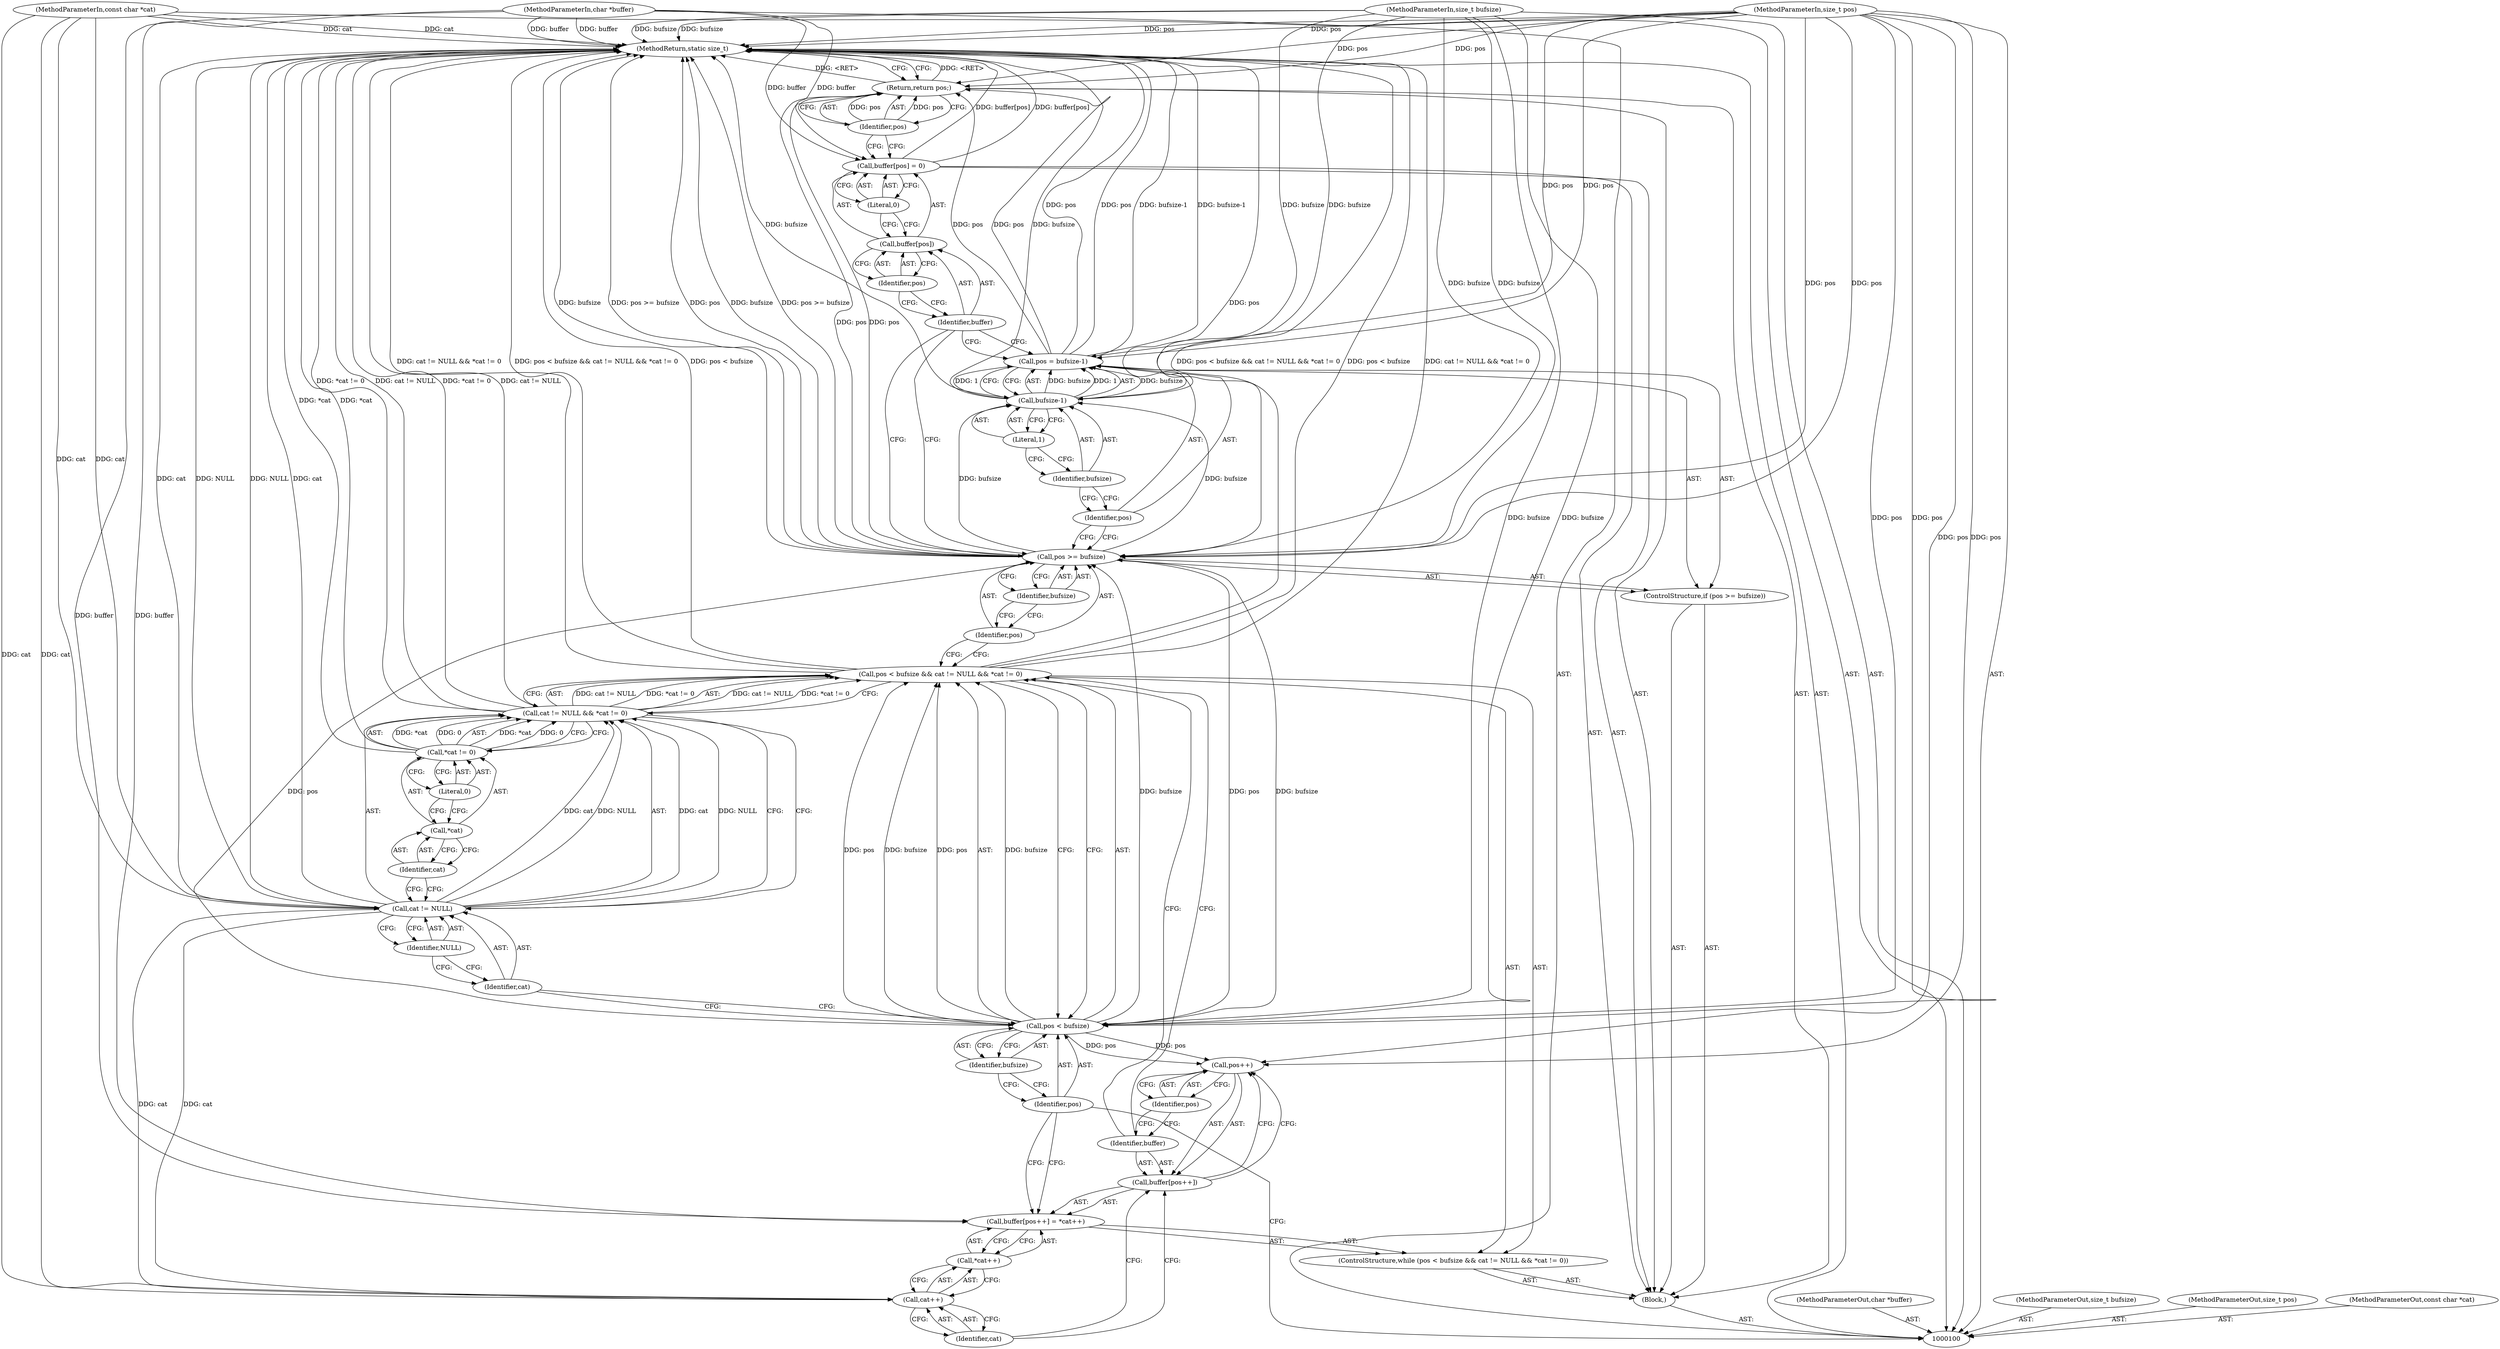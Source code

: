 digraph "0_Android_9d4853418ab2f754c2b63e091c29c5529b8b86ca_123" {
"1000143" [label="(MethodReturn,static size_t)"];
"1000101" [label="(MethodParameterIn,char *buffer)"];
"1000195" [label="(MethodParameterOut,char *buffer)"];
"1000102" [label="(MethodParameterIn,size_t bufsize)"];
"1000196" [label="(MethodParameterOut,size_t bufsize)"];
"1000103" [label="(MethodParameterIn,size_t pos)"];
"1000197" [label="(MethodParameterOut,size_t pos)"];
"1000139" [label="(Identifier,pos)"];
"1000140" [label="(Literal,0)"];
"1000136" [label="(Call,buffer[pos] = 0)"];
"1000137" [label="(Call,buffer[pos])"];
"1000138" [label="(Identifier,buffer)"];
"1000141" [label="(Return,return pos;)"];
"1000142" [label="(Identifier,pos)"];
"1000104" [label="(MethodParameterIn,const char *cat)"];
"1000198" [label="(MethodParameterOut,const char *cat)"];
"1000105" [label="(Block,)"];
"1000107" [label="(Call,pos < bufsize && cat != NULL && *cat != 0)"];
"1000108" [label="(Call,pos < bufsize)"];
"1000109" [label="(Identifier,pos)"];
"1000110" [label="(Identifier,bufsize)"];
"1000111" [label="(Call,cat != NULL && *cat != 0)"];
"1000112" [label="(Call,cat != NULL)"];
"1000113" [label="(Identifier,cat)"];
"1000114" [label="(Identifier,NULL)"];
"1000106" [label="(ControlStructure,while (pos < bufsize && cat != NULL && *cat != 0))"];
"1000115" [label="(Call,*cat != 0)"];
"1000116" [label="(Call,*cat)"];
"1000117" [label="(Identifier,cat)"];
"1000118" [label="(Literal,0)"];
"1000122" [label="(Call,pos++)"];
"1000123" [label="(Identifier,pos)"];
"1000124" [label="(Call,*cat++)"];
"1000125" [label="(Call,cat++)"];
"1000126" [label="(Identifier,cat)"];
"1000119" [label="(Call,buffer[pos++] = *cat++)"];
"1000120" [label="(Call,buffer[pos++])"];
"1000121" [label="(Identifier,buffer)"];
"1000127" [label="(ControlStructure,if (pos >= bufsize))"];
"1000130" [label="(Identifier,bufsize)"];
"1000128" [label="(Call,pos >= bufsize)"];
"1000129" [label="(Identifier,pos)"];
"1000133" [label="(Call,bufsize-1)"];
"1000134" [label="(Identifier,bufsize)"];
"1000135" [label="(Literal,1)"];
"1000131" [label="(Call,pos = bufsize-1)"];
"1000132" [label="(Identifier,pos)"];
"1000143" -> "1000100"  [label="AST: "];
"1000143" -> "1000141"  [label="CFG: "];
"1000128" -> "1000143"  [label="DDG: bufsize"];
"1000128" -> "1000143"  [label="DDG: pos >= bufsize"];
"1000128" -> "1000143"  [label="DDG: pos"];
"1000107" -> "1000143"  [label="DDG: pos < bufsize"];
"1000107" -> "1000143"  [label="DDG: pos < bufsize && cat != NULL && *cat != 0"];
"1000107" -> "1000143"  [label="DDG: cat != NULL && *cat != 0"];
"1000104" -> "1000143"  [label="DDG: cat"];
"1000112" -> "1000143"  [label="DDG: NULL"];
"1000112" -> "1000143"  [label="DDG: cat"];
"1000131" -> "1000143"  [label="DDG: pos"];
"1000131" -> "1000143"  [label="DDG: bufsize-1"];
"1000111" -> "1000143"  [label="DDG: *cat != 0"];
"1000111" -> "1000143"  [label="DDG: cat != NULL"];
"1000136" -> "1000143"  [label="DDG: buffer[pos]"];
"1000103" -> "1000143"  [label="DDG: pos"];
"1000133" -> "1000143"  [label="DDG: bufsize"];
"1000102" -> "1000143"  [label="DDG: bufsize"];
"1000101" -> "1000143"  [label="DDG: buffer"];
"1000115" -> "1000143"  [label="DDG: *cat"];
"1000141" -> "1000143"  [label="DDG: <RET>"];
"1000101" -> "1000100"  [label="AST: "];
"1000101" -> "1000143"  [label="DDG: buffer"];
"1000101" -> "1000119"  [label="DDG: buffer"];
"1000101" -> "1000136"  [label="DDG: buffer"];
"1000195" -> "1000100"  [label="AST: "];
"1000102" -> "1000100"  [label="AST: "];
"1000102" -> "1000143"  [label="DDG: bufsize"];
"1000102" -> "1000108"  [label="DDG: bufsize"];
"1000102" -> "1000128"  [label="DDG: bufsize"];
"1000102" -> "1000133"  [label="DDG: bufsize"];
"1000196" -> "1000100"  [label="AST: "];
"1000103" -> "1000100"  [label="AST: "];
"1000103" -> "1000143"  [label="DDG: pos"];
"1000103" -> "1000108"  [label="DDG: pos"];
"1000103" -> "1000122"  [label="DDG: pos"];
"1000103" -> "1000128"  [label="DDG: pos"];
"1000103" -> "1000131"  [label="DDG: pos"];
"1000103" -> "1000141"  [label="DDG: pos"];
"1000197" -> "1000100"  [label="AST: "];
"1000139" -> "1000137"  [label="AST: "];
"1000139" -> "1000138"  [label="CFG: "];
"1000137" -> "1000139"  [label="CFG: "];
"1000140" -> "1000136"  [label="AST: "];
"1000140" -> "1000137"  [label="CFG: "];
"1000136" -> "1000140"  [label="CFG: "];
"1000136" -> "1000105"  [label="AST: "];
"1000136" -> "1000140"  [label="CFG: "];
"1000137" -> "1000136"  [label="AST: "];
"1000140" -> "1000136"  [label="AST: "];
"1000142" -> "1000136"  [label="CFG: "];
"1000136" -> "1000143"  [label="DDG: buffer[pos]"];
"1000101" -> "1000136"  [label="DDG: buffer"];
"1000137" -> "1000136"  [label="AST: "];
"1000137" -> "1000139"  [label="CFG: "];
"1000138" -> "1000137"  [label="AST: "];
"1000139" -> "1000137"  [label="AST: "];
"1000140" -> "1000137"  [label="CFG: "];
"1000138" -> "1000137"  [label="AST: "];
"1000138" -> "1000131"  [label="CFG: "];
"1000138" -> "1000128"  [label="CFG: "];
"1000139" -> "1000138"  [label="CFG: "];
"1000141" -> "1000105"  [label="AST: "];
"1000141" -> "1000142"  [label="CFG: "];
"1000142" -> "1000141"  [label="AST: "];
"1000143" -> "1000141"  [label="CFG: "];
"1000141" -> "1000143"  [label="DDG: <RET>"];
"1000142" -> "1000141"  [label="DDG: pos"];
"1000131" -> "1000141"  [label="DDG: pos"];
"1000128" -> "1000141"  [label="DDG: pos"];
"1000103" -> "1000141"  [label="DDG: pos"];
"1000142" -> "1000141"  [label="AST: "];
"1000142" -> "1000136"  [label="CFG: "];
"1000141" -> "1000142"  [label="CFG: "];
"1000142" -> "1000141"  [label="DDG: pos"];
"1000104" -> "1000100"  [label="AST: "];
"1000104" -> "1000143"  [label="DDG: cat"];
"1000104" -> "1000112"  [label="DDG: cat"];
"1000104" -> "1000125"  [label="DDG: cat"];
"1000198" -> "1000100"  [label="AST: "];
"1000105" -> "1000100"  [label="AST: "];
"1000106" -> "1000105"  [label="AST: "];
"1000127" -> "1000105"  [label="AST: "];
"1000136" -> "1000105"  [label="AST: "];
"1000141" -> "1000105"  [label="AST: "];
"1000107" -> "1000106"  [label="AST: "];
"1000107" -> "1000108"  [label="CFG: "];
"1000107" -> "1000111"  [label="CFG: "];
"1000108" -> "1000107"  [label="AST: "];
"1000111" -> "1000107"  [label="AST: "];
"1000121" -> "1000107"  [label="CFG: "];
"1000129" -> "1000107"  [label="CFG: "];
"1000107" -> "1000143"  [label="DDG: pos < bufsize"];
"1000107" -> "1000143"  [label="DDG: pos < bufsize && cat != NULL && *cat != 0"];
"1000107" -> "1000143"  [label="DDG: cat != NULL && *cat != 0"];
"1000108" -> "1000107"  [label="DDG: pos"];
"1000108" -> "1000107"  [label="DDG: bufsize"];
"1000111" -> "1000107"  [label="DDG: cat != NULL"];
"1000111" -> "1000107"  [label="DDG: *cat != 0"];
"1000108" -> "1000107"  [label="AST: "];
"1000108" -> "1000110"  [label="CFG: "];
"1000109" -> "1000108"  [label="AST: "];
"1000110" -> "1000108"  [label="AST: "];
"1000113" -> "1000108"  [label="CFG: "];
"1000107" -> "1000108"  [label="CFG: "];
"1000108" -> "1000107"  [label="DDG: pos"];
"1000108" -> "1000107"  [label="DDG: bufsize"];
"1000103" -> "1000108"  [label="DDG: pos"];
"1000102" -> "1000108"  [label="DDG: bufsize"];
"1000108" -> "1000122"  [label="DDG: pos"];
"1000108" -> "1000128"  [label="DDG: pos"];
"1000108" -> "1000128"  [label="DDG: bufsize"];
"1000109" -> "1000108"  [label="AST: "];
"1000109" -> "1000119"  [label="CFG: "];
"1000109" -> "1000100"  [label="CFG: "];
"1000110" -> "1000109"  [label="CFG: "];
"1000110" -> "1000108"  [label="AST: "];
"1000110" -> "1000109"  [label="CFG: "];
"1000108" -> "1000110"  [label="CFG: "];
"1000111" -> "1000107"  [label="AST: "];
"1000111" -> "1000112"  [label="CFG: "];
"1000111" -> "1000115"  [label="CFG: "];
"1000112" -> "1000111"  [label="AST: "];
"1000115" -> "1000111"  [label="AST: "];
"1000107" -> "1000111"  [label="CFG: "];
"1000111" -> "1000143"  [label="DDG: *cat != 0"];
"1000111" -> "1000143"  [label="DDG: cat != NULL"];
"1000111" -> "1000107"  [label="DDG: cat != NULL"];
"1000111" -> "1000107"  [label="DDG: *cat != 0"];
"1000112" -> "1000111"  [label="DDG: cat"];
"1000112" -> "1000111"  [label="DDG: NULL"];
"1000115" -> "1000111"  [label="DDG: *cat"];
"1000115" -> "1000111"  [label="DDG: 0"];
"1000112" -> "1000111"  [label="AST: "];
"1000112" -> "1000114"  [label="CFG: "];
"1000113" -> "1000112"  [label="AST: "];
"1000114" -> "1000112"  [label="AST: "];
"1000117" -> "1000112"  [label="CFG: "];
"1000111" -> "1000112"  [label="CFG: "];
"1000112" -> "1000143"  [label="DDG: NULL"];
"1000112" -> "1000143"  [label="DDG: cat"];
"1000112" -> "1000111"  [label="DDG: cat"];
"1000112" -> "1000111"  [label="DDG: NULL"];
"1000104" -> "1000112"  [label="DDG: cat"];
"1000112" -> "1000125"  [label="DDG: cat"];
"1000113" -> "1000112"  [label="AST: "];
"1000113" -> "1000108"  [label="CFG: "];
"1000114" -> "1000113"  [label="CFG: "];
"1000114" -> "1000112"  [label="AST: "];
"1000114" -> "1000113"  [label="CFG: "];
"1000112" -> "1000114"  [label="CFG: "];
"1000106" -> "1000105"  [label="AST: "];
"1000107" -> "1000106"  [label="AST: "];
"1000119" -> "1000106"  [label="AST: "];
"1000115" -> "1000111"  [label="AST: "];
"1000115" -> "1000118"  [label="CFG: "];
"1000116" -> "1000115"  [label="AST: "];
"1000118" -> "1000115"  [label="AST: "];
"1000111" -> "1000115"  [label="CFG: "];
"1000115" -> "1000143"  [label="DDG: *cat"];
"1000115" -> "1000111"  [label="DDG: *cat"];
"1000115" -> "1000111"  [label="DDG: 0"];
"1000116" -> "1000115"  [label="AST: "];
"1000116" -> "1000117"  [label="CFG: "];
"1000117" -> "1000116"  [label="AST: "];
"1000118" -> "1000116"  [label="CFG: "];
"1000117" -> "1000116"  [label="AST: "];
"1000117" -> "1000112"  [label="CFG: "];
"1000116" -> "1000117"  [label="CFG: "];
"1000118" -> "1000115"  [label="AST: "];
"1000118" -> "1000116"  [label="CFG: "];
"1000115" -> "1000118"  [label="CFG: "];
"1000122" -> "1000120"  [label="AST: "];
"1000122" -> "1000123"  [label="CFG: "];
"1000123" -> "1000122"  [label="AST: "];
"1000120" -> "1000122"  [label="CFG: "];
"1000108" -> "1000122"  [label="DDG: pos"];
"1000103" -> "1000122"  [label="DDG: pos"];
"1000123" -> "1000122"  [label="AST: "];
"1000123" -> "1000121"  [label="CFG: "];
"1000122" -> "1000123"  [label="CFG: "];
"1000124" -> "1000119"  [label="AST: "];
"1000124" -> "1000125"  [label="CFG: "];
"1000125" -> "1000124"  [label="AST: "];
"1000119" -> "1000124"  [label="CFG: "];
"1000125" -> "1000124"  [label="AST: "];
"1000125" -> "1000126"  [label="CFG: "];
"1000126" -> "1000125"  [label="AST: "];
"1000124" -> "1000125"  [label="CFG: "];
"1000112" -> "1000125"  [label="DDG: cat"];
"1000104" -> "1000125"  [label="DDG: cat"];
"1000126" -> "1000125"  [label="AST: "];
"1000126" -> "1000120"  [label="CFG: "];
"1000125" -> "1000126"  [label="CFG: "];
"1000119" -> "1000106"  [label="AST: "];
"1000119" -> "1000124"  [label="CFG: "];
"1000120" -> "1000119"  [label="AST: "];
"1000124" -> "1000119"  [label="AST: "];
"1000109" -> "1000119"  [label="CFG: "];
"1000101" -> "1000119"  [label="DDG: buffer"];
"1000120" -> "1000119"  [label="AST: "];
"1000120" -> "1000122"  [label="CFG: "];
"1000121" -> "1000120"  [label="AST: "];
"1000122" -> "1000120"  [label="AST: "];
"1000126" -> "1000120"  [label="CFG: "];
"1000121" -> "1000120"  [label="AST: "];
"1000121" -> "1000107"  [label="CFG: "];
"1000123" -> "1000121"  [label="CFG: "];
"1000127" -> "1000105"  [label="AST: "];
"1000128" -> "1000127"  [label="AST: "];
"1000131" -> "1000127"  [label="AST: "];
"1000130" -> "1000128"  [label="AST: "];
"1000130" -> "1000129"  [label="CFG: "];
"1000128" -> "1000130"  [label="CFG: "];
"1000128" -> "1000127"  [label="AST: "];
"1000128" -> "1000130"  [label="CFG: "];
"1000129" -> "1000128"  [label="AST: "];
"1000130" -> "1000128"  [label="AST: "];
"1000132" -> "1000128"  [label="CFG: "];
"1000138" -> "1000128"  [label="CFG: "];
"1000128" -> "1000143"  [label="DDG: bufsize"];
"1000128" -> "1000143"  [label="DDG: pos >= bufsize"];
"1000128" -> "1000143"  [label="DDG: pos"];
"1000108" -> "1000128"  [label="DDG: pos"];
"1000108" -> "1000128"  [label="DDG: bufsize"];
"1000103" -> "1000128"  [label="DDG: pos"];
"1000102" -> "1000128"  [label="DDG: bufsize"];
"1000128" -> "1000133"  [label="DDG: bufsize"];
"1000128" -> "1000141"  [label="DDG: pos"];
"1000129" -> "1000128"  [label="AST: "];
"1000129" -> "1000107"  [label="CFG: "];
"1000130" -> "1000129"  [label="CFG: "];
"1000133" -> "1000131"  [label="AST: "];
"1000133" -> "1000135"  [label="CFG: "];
"1000134" -> "1000133"  [label="AST: "];
"1000135" -> "1000133"  [label="AST: "];
"1000131" -> "1000133"  [label="CFG: "];
"1000133" -> "1000143"  [label="DDG: bufsize"];
"1000133" -> "1000131"  [label="DDG: bufsize"];
"1000133" -> "1000131"  [label="DDG: 1"];
"1000128" -> "1000133"  [label="DDG: bufsize"];
"1000102" -> "1000133"  [label="DDG: bufsize"];
"1000134" -> "1000133"  [label="AST: "];
"1000134" -> "1000132"  [label="CFG: "];
"1000135" -> "1000134"  [label="CFG: "];
"1000135" -> "1000133"  [label="AST: "];
"1000135" -> "1000134"  [label="CFG: "];
"1000133" -> "1000135"  [label="CFG: "];
"1000131" -> "1000127"  [label="AST: "];
"1000131" -> "1000133"  [label="CFG: "];
"1000132" -> "1000131"  [label="AST: "];
"1000133" -> "1000131"  [label="AST: "];
"1000138" -> "1000131"  [label="CFG: "];
"1000131" -> "1000143"  [label="DDG: pos"];
"1000131" -> "1000143"  [label="DDG: bufsize-1"];
"1000133" -> "1000131"  [label="DDG: bufsize"];
"1000133" -> "1000131"  [label="DDG: 1"];
"1000103" -> "1000131"  [label="DDG: pos"];
"1000131" -> "1000141"  [label="DDG: pos"];
"1000132" -> "1000131"  [label="AST: "];
"1000132" -> "1000128"  [label="CFG: "];
"1000134" -> "1000132"  [label="CFG: "];
}
